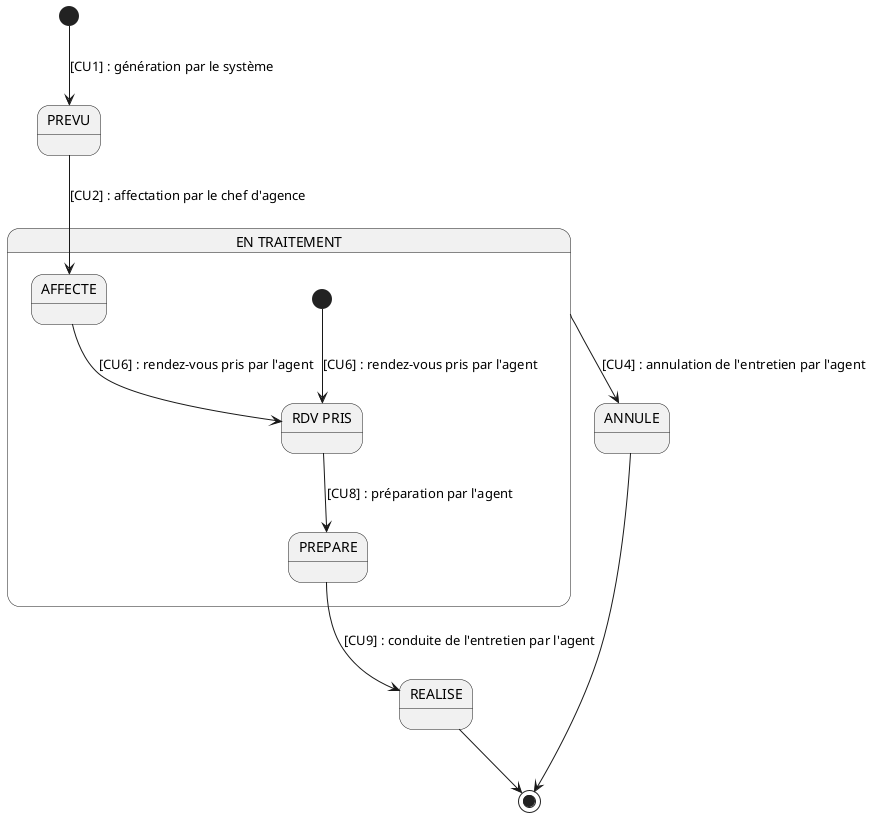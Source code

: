 @startuml

[*] --> PREVU : [CU1] : génération par le système

state "EN TRAITEMENT" as EnTraitement {

state "RDV PRIS" as RdvPris

[*] --> RdvPris : [CU6] : rendez-vous pris par l'agent

PREVU --> AFFECTE : [CU2] : affectation par le chef d'agence 

AFFECTE --> RdvPris : [CU6] : rendez-vous pris par l'agent

RdvPris --> PREPARE : [CU8] : préparation par l'agent

}

PREPARE --> REALISE : [CU9] : conduite de l'entretien par l'agent

EnTraitement --> ANNULE : [CU4] : annulation de l'entretien par l'agent

REALISE --> [*]
ANNULE --> [*] 

@enduml